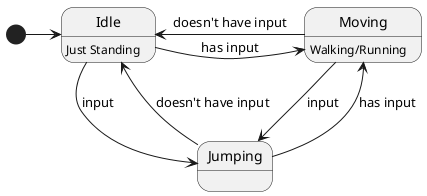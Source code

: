 @startuml

[*] -> Idle
Idle : Just Standing

Idle -> Moving : has input
Moving : Walking/Running
Moving -> Idle : doesn't have input

Idle -> Jumping : input
Moving --> Jumping : input

Jumping -> Idle : doesn't have input
Jumping -> Moving : has input

@enduml